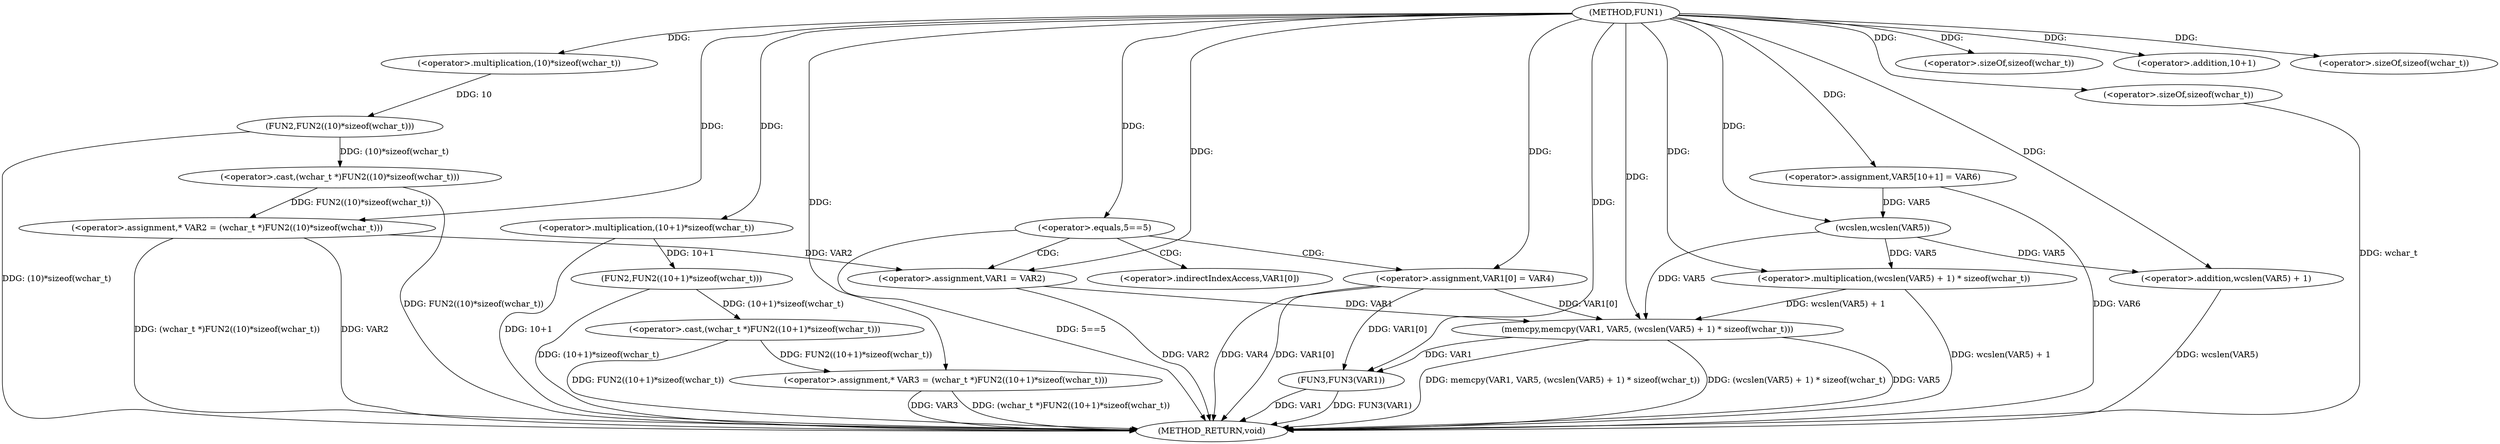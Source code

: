 digraph FUN1 {  
"1000100" [label = "(METHOD,FUN1)" ]
"1000155" [label = "(METHOD_RETURN,void)" ]
"1000104" [label = "(<operator>.assignment,* VAR2 = (wchar_t *)FUN2((10)*sizeof(wchar_t)))" ]
"1000106" [label = "(<operator>.cast,(wchar_t *)FUN2((10)*sizeof(wchar_t)))" ]
"1000108" [label = "(FUN2,FUN2((10)*sizeof(wchar_t)))" ]
"1000109" [label = "(<operator>.multiplication,(10)*sizeof(wchar_t))" ]
"1000111" [label = "(<operator>.sizeOf,sizeof(wchar_t))" ]
"1000114" [label = "(<operator>.assignment,* VAR3 = (wchar_t *)FUN2((10+1)*sizeof(wchar_t)))" ]
"1000116" [label = "(<operator>.cast,(wchar_t *)FUN2((10+1)*sizeof(wchar_t)))" ]
"1000118" [label = "(FUN2,FUN2((10+1)*sizeof(wchar_t)))" ]
"1000119" [label = "(<operator>.multiplication,(10+1)*sizeof(wchar_t))" ]
"1000120" [label = "(<operator>.addition,10+1)" ]
"1000123" [label = "(<operator>.sizeOf,sizeof(wchar_t))" ]
"1000126" [label = "(<operator>.equals,5==5)" ]
"1000130" [label = "(<operator>.assignment,VAR1 = VAR2)" ]
"1000133" [label = "(<operator>.assignment,VAR1[0] = VAR4)" ]
"1000140" [label = "(<operator>.assignment,VAR5[10+1] = VAR6)" ]
"1000143" [label = "(memcpy,memcpy(VAR1, VAR5, (wcslen(VAR5) + 1) * sizeof(wchar_t)))" ]
"1000146" [label = "(<operator>.multiplication,(wcslen(VAR5) + 1) * sizeof(wchar_t))" ]
"1000147" [label = "(<operator>.addition,wcslen(VAR5) + 1)" ]
"1000148" [label = "(wcslen,wcslen(VAR5))" ]
"1000151" [label = "(<operator>.sizeOf,sizeof(wchar_t))" ]
"1000153" [label = "(FUN3,FUN3(VAR1))" ]
"1000134" [label = "(<operator>.indirectIndexAccess,VAR1[0])" ]
  "1000140" -> "1000155"  [ label = "DDG: VAR6"] 
  "1000106" -> "1000155"  [ label = "DDG: FUN2((10)*sizeof(wchar_t))"] 
  "1000104" -> "1000155"  [ label = "DDG: VAR2"] 
  "1000130" -> "1000155"  [ label = "DDG: VAR2"] 
  "1000133" -> "1000155"  [ label = "DDG: VAR1[0]"] 
  "1000114" -> "1000155"  [ label = "DDG: VAR3"] 
  "1000147" -> "1000155"  [ label = "DDG: wcslen(VAR5)"] 
  "1000153" -> "1000155"  [ label = "DDG: FUN3(VAR1)"] 
  "1000116" -> "1000155"  [ label = "DDG: FUN2((10+1)*sizeof(wchar_t))"] 
  "1000153" -> "1000155"  [ label = "DDG: VAR1"] 
  "1000119" -> "1000155"  [ label = "DDG: 10+1"] 
  "1000118" -> "1000155"  [ label = "DDG: (10+1)*sizeof(wchar_t)"] 
  "1000143" -> "1000155"  [ label = "DDG: (wcslen(VAR5) + 1) * sizeof(wchar_t)"] 
  "1000126" -> "1000155"  [ label = "DDG: 5==5"] 
  "1000151" -> "1000155"  [ label = "DDG: wchar_t"] 
  "1000143" -> "1000155"  [ label = "DDG: memcpy(VAR1, VAR5, (wcslen(VAR5) + 1) * sizeof(wchar_t))"] 
  "1000143" -> "1000155"  [ label = "DDG: VAR5"] 
  "1000146" -> "1000155"  [ label = "DDG: wcslen(VAR5) + 1"] 
  "1000114" -> "1000155"  [ label = "DDG: (wchar_t *)FUN2((10+1)*sizeof(wchar_t))"] 
  "1000133" -> "1000155"  [ label = "DDG: VAR4"] 
  "1000104" -> "1000155"  [ label = "DDG: (wchar_t *)FUN2((10)*sizeof(wchar_t))"] 
  "1000108" -> "1000155"  [ label = "DDG: (10)*sizeof(wchar_t)"] 
  "1000106" -> "1000104"  [ label = "DDG: FUN2((10)*sizeof(wchar_t))"] 
  "1000100" -> "1000104"  [ label = "DDG: "] 
  "1000108" -> "1000106"  [ label = "DDG: (10)*sizeof(wchar_t)"] 
  "1000109" -> "1000108"  [ label = "DDG: 10"] 
  "1000100" -> "1000109"  [ label = "DDG: "] 
  "1000100" -> "1000111"  [ label = "DDG: "] 
  "1000116" -> "1000114"  [ label = "DDG: FUN2((10+1)*sizeof(wchar_t))"] 
  "1000100" -> "1000114"  [ label = "DDG: "] 
  "1000118" -> "1000116"  [ label = "DDG: (10+1)*sizeof(wchar_t)"] 
  "1000119" -> "1000118"  [ label = "DDG: 10+1"] 
  "1000100" -> "1000119"  [ label = "DDG: "] 
  "1000100" -> "1000120"  [ label = "DDG: "] 
  "1000100" -> "1000123"  [ label = "DDG: "] 
  "1000100" -> "1000126"  [ label = "DDG: "] 
  "1000104" -> "1000130"  [ label = "DDG: VAR2"] 
  "1000100" -> "1000130"  [ label = "DDG: "] 
  "1000100" -> "1000133"  [ label = "DDG: "] 
  "1000100" -> "1000140"  [ label = "DDG: "] 
  "1000133" -> "1000143"  [ label = "DDG: VAR1[0]"] 
  "1000130" -> "1000143"  [ label = "DDG: VAR1"] 
  "1000100" -> "1000143"  [ label = "DDG: "] 
  "1000148" -> "1000143"  [ label = "DDG: VAR5"] 
  "1000146" -> "1000143"  [ label = "DDG: wcslen(VAR5) + 1"] 
  "1000148" -> "1000146"  [ label = "DDG: VAR5"] 
  "1000100" -> "1000146"  [ label = "DDG: "] 
  "1000148" -> "1000147"  [ label = "DDG: VAR5"] 
  "1000140" -> "1000148"  [ label = "DDG: VAR5"] 
  "1000100" -> "1000148"  [ label = "DDG: "] 
  "1000100" -> "1000147"  [ label = "DDG: "] 
  "1000100" -> "1000151"  [ label = "DDG: "] 
  "1000143" -> "1000153"  [ label = "DDG: VAR1"] 
  "1000133" -> "1000153"  [ label = "DDG: VAR1[0]"] 
  "1000100" -> "1000153"  [ label = "DDG: "] 
  "1000126" -> "1000133"  [ label = "CDG: "] 
  "1000126" -> "1000130"  [ label = "CDG: "] 
  "1000126" -> "1000134"  [ label = "CDG: "] 
}

